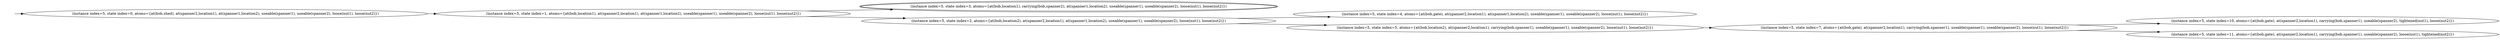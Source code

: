 digraph {
rankdir="LR"
s0[label="(instance index=5, state index=0, atoms={at(bob,shed), at(spanner2,location1), at(spanner1,location2), useable(spanner1), useable(spanner2), loose(nut1), loose(nut2)})"]
s1[label="(instance index=5, state index=1, atoms={at(bob,location1), at(spanner2,location1), at(spanner1,location2), useable(spanner1), useable(spanner2), loose(nut1), loose(nut2)})"]
s3[peripheries=2,label="(instance index=5, state index=3, atoms={at(bob,location1), carrying(bob,spanner2), at(spanner1,location2), useable(spanner1), useable(spanner2), loose(nut1), loose(nut2)})"]
s2[label="(instance index=5, state index=2, atoms={at(bob,location2), at(spanner2,location1), at(spanner1,location2), useable(spanner1), useable(spanner2), loose(nut1), loose(nut2)})"]
s4[label="(instance index=5, state index=4, atoms={at(bob,gate), at(spanner2,location1), at(spanner1,location2), useable(spanner1), useable(spanner2), loose(nut1), loose(nut2)})"]
s5[label="(instance index=5, state index=5, atoms={at(bob,location2), at(spanner2,location1), carrying(bob,spanner1), useable(spanner1), useable(spanner2), loose(nut1), loose(nut2)})"]
s7[label="(instance index=5, state index=7, atoms={at(bob,gate), at(spanner2,location1), carrying(bob,spanner1), useable(spanner1), useable(spanner2), loose(nut1), loose(nut2)})"]
s10[label="(instance index=5, state index=10, atoms={at(bob,gate), at(spanner2,location1), carrying(bob,spanner1), useable(spanner2), tightened(nut1), loose(nut2)})"]
s11[label="(instance index=5, state index=11, atoms={at(bob,gate), at(spanner2,location1), carrying(bob,spanner1), useable(spanner2), loose(nut1), tightened(nut2)})"]
Dangling [ label = "", style = invis ]
{ rank = same; Dangling }
Dangling -> s0
{ rank = same; s0}
{ rank = same; s1}
{ rank = same; s3,s2}
{ rank = same; s4,s5}
{ rank = same; s7}
{ rank = same; s10,s11}
{
s0->s1
}
{
s1->s2
s1->s3
}
{
s2->s4
s2->s5
}
{
s5->s7
}
{
s7->s10
s7->s11
}
{
}
}
